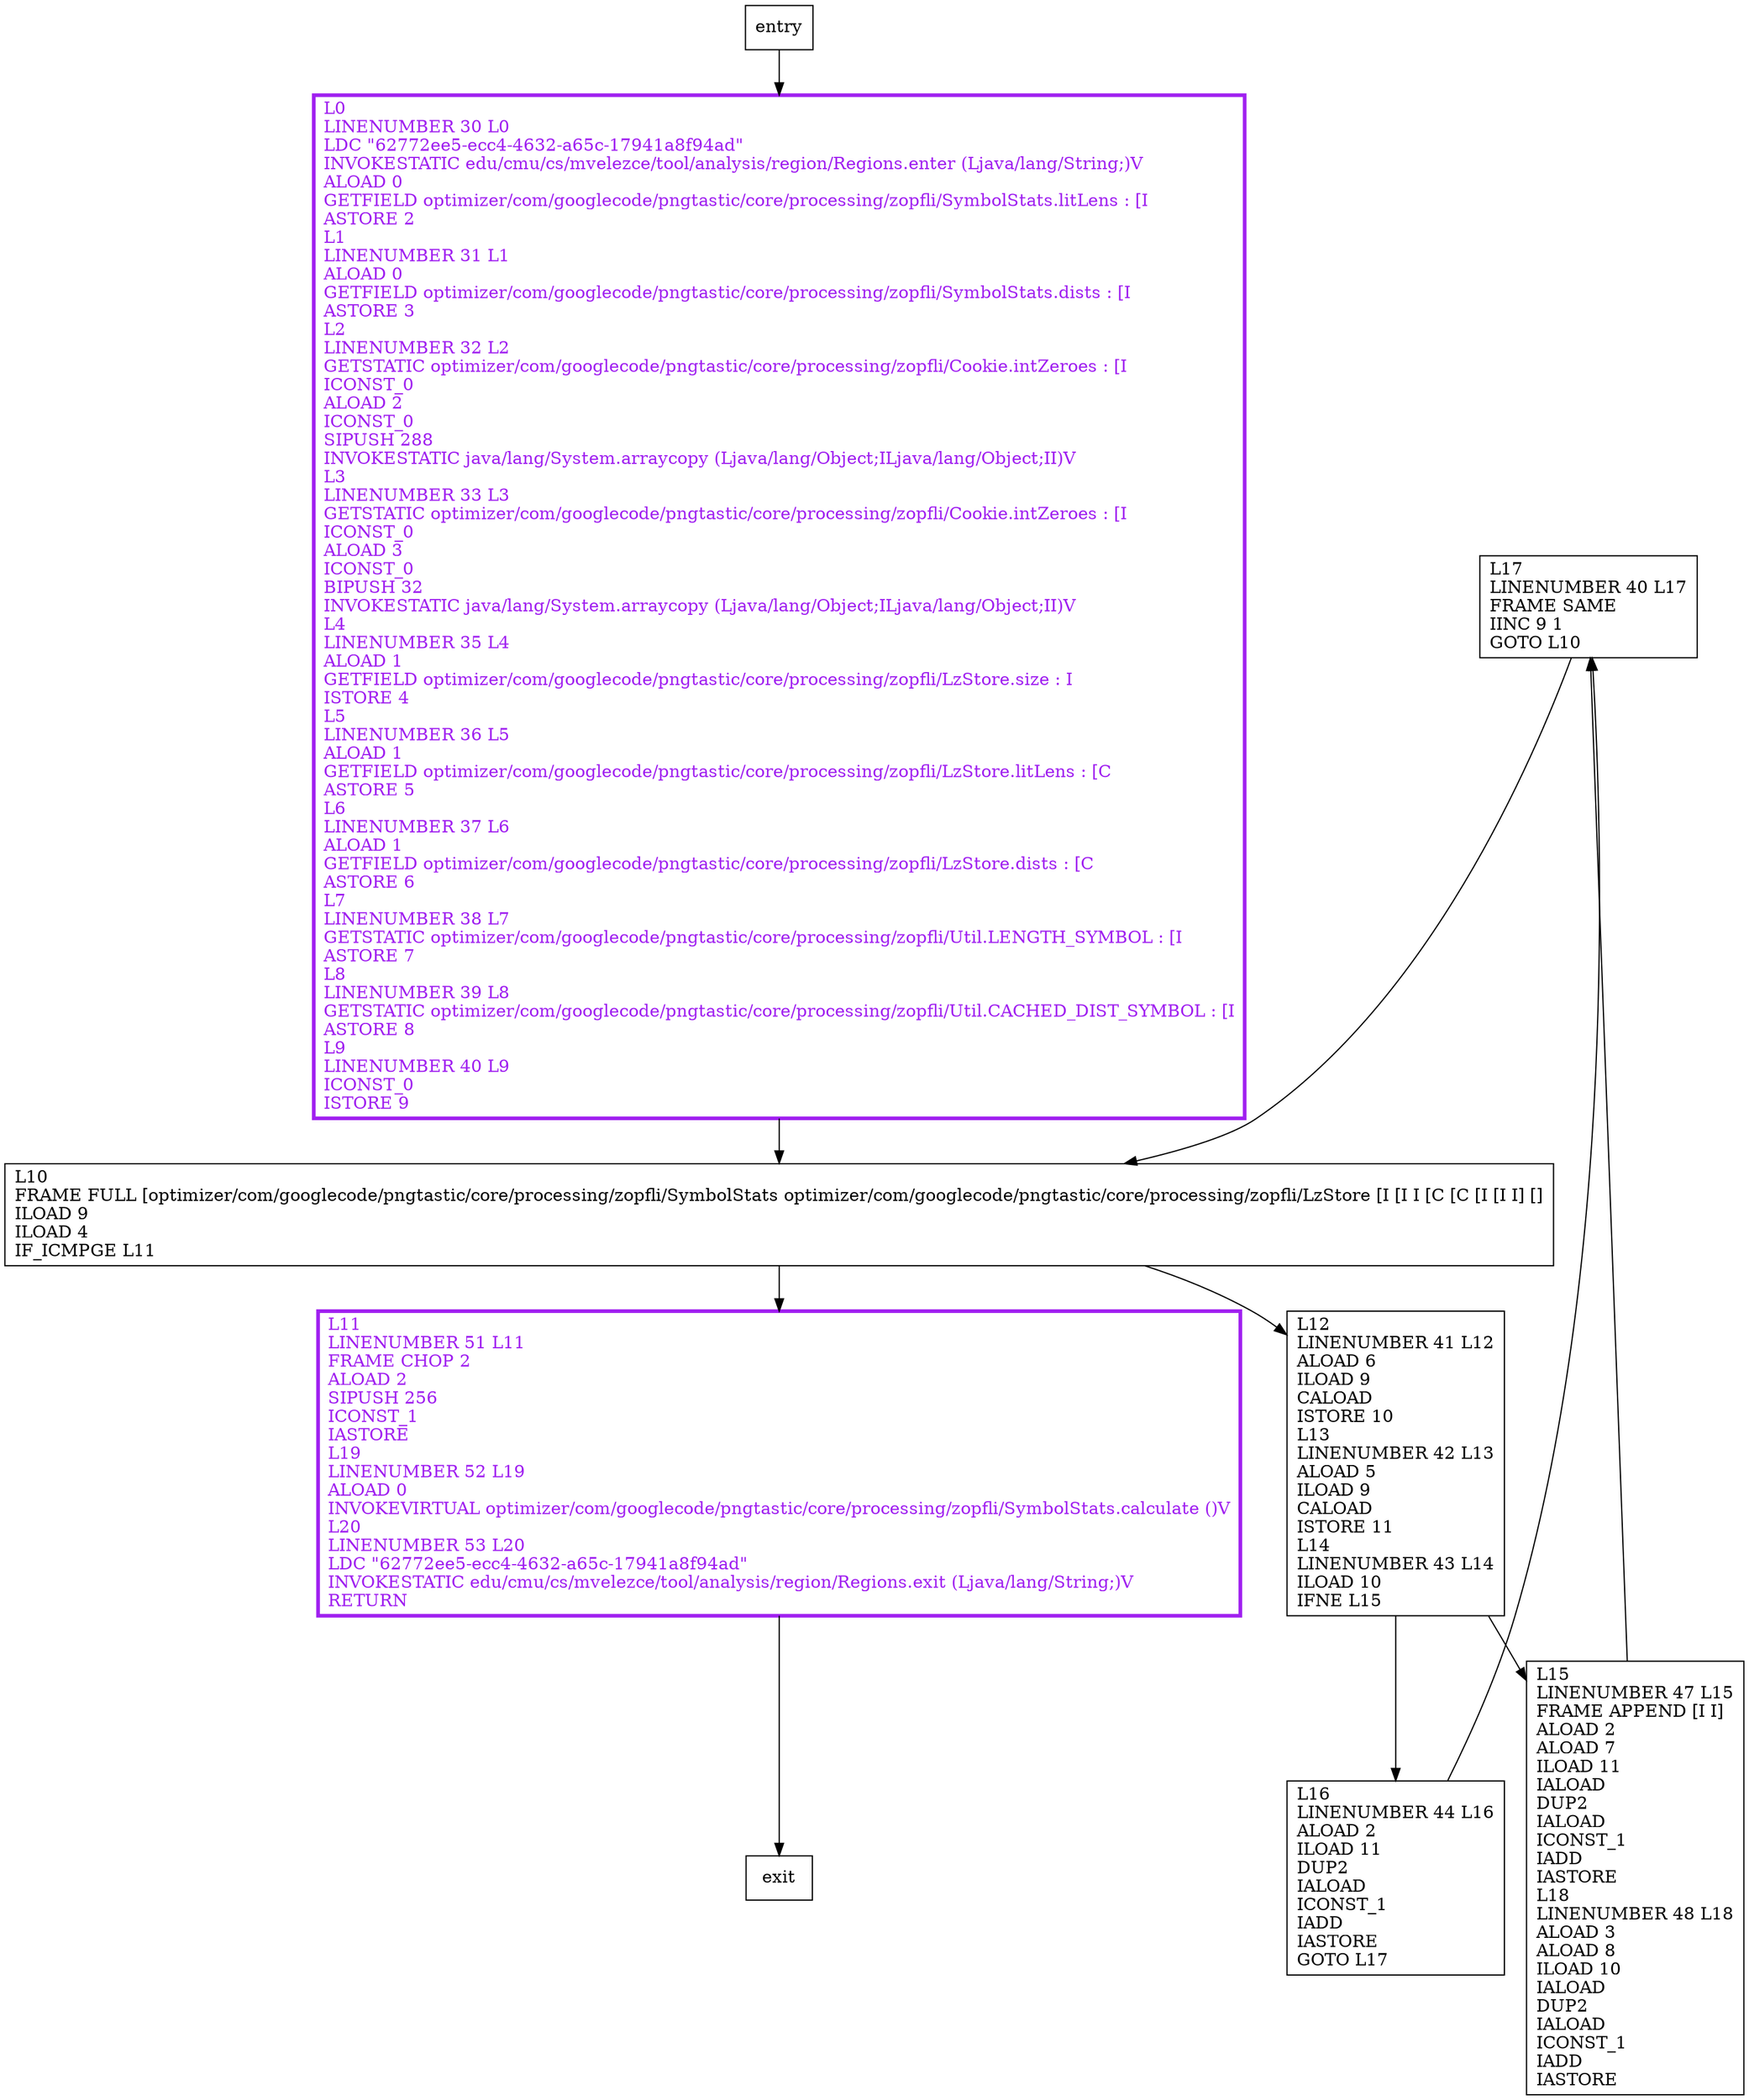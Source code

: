 digraph getFreqs {
node [shape=record];
120360571 [label="L17\lLINENUMBER 40 L17\lFRAME SAME\lIINC 9 1\lGOTO L10\l"];
1710814638 [label="L10\lFRAME FULL [optimizer/com/googlecode/pngtastic/core/processing/zopfli/SymbolStats optimizer/com/googlecode/pngtastic/core/processing/zopfli/LzStore [I [I I [C [C [I [I I] []\lILOAD 9\lILOAD 4\lIF_ICMPGE L11\l"];
253601149 [label="L12\lLINENUMBER 41 L12\lALOAD 6\lILOAD 9\lCALOAD\lISTORE 10\lL13\lLINENUMBER 42 L13\lALOAD 5\lILOAD 9\lCALOAD\lISTORE 11\lL14\lLINENUMBER 43 L14\lILOAD 10\lIFNE L15\l"];
26540753 [label="L15\lLINENUMBER 47 L15\lFRAME APPEND [I I]\lALOAD 2\lALOAD 7\lILOAD 11\lIALOAD\lDUP2\lIALOAD\lICONST_1\lIADD\lIASTORE\lL18\lLINENUMBER 48 L18\lALOAD 3\lALOAD 8\lILOAD 10\lIALOAD\lDUP2\lIALOAD\lICONST_1\lIADD\lIASTORE\l"];
648786246 [label="L16\lLINENUMBER 44 L16\lALOAD 2\lILOAD 11\lDUP2\lIALOAD\lICONST_1\lIADD\lIASTORE\lGOTO L17\l"];
403170294 [label="L0\lLINENUMBER 30 L0\lLDC \"62772ee5-ecc4-4632-a65c-17941a8f94ad\"\lINVOKESTATIC edu/cmu/cs/mvelezce/tool/analysis/region/Regions.enter (Ljava/lang/String;)V\lALOAD 0\lGETFIELD optimizer/com/googlecode/pngtastic/core/processing/zopfli/SymbolStats.litLens : [I\lASTORE 2\lL1\lLINENUMBER 31 L1\lALOAD 0\lGETFIELD optimizer/com/googlecode/pngtastic/core/processing/zopfli/SymbolStats.dists : [I\lASTORE 3\lL2\lLINENUMBER 32 L2\lGETSTATIC optimizer/com/googlecode/pngtastic/core/processing/zopfli/Cookie.intZeroes : [I\lICONST_0\lALOAD 2\lICONST_0\lSIPUSH 288\lINVOKESTATIC java/lang/System.arraycopy (Ljava/lang/Object;ILjava/lang/Object;II)V\lL3\lLINENUMBER 33 L3\lGETSTATIC optimizer/com/googlecode/pngtastic/core/processing/zopfli/Cookie.intZeroes : [I\lICONST_0\lALOAD 3\lICONST_0\lBIPUSH 32\lINVOKESTATIC java/lang/System.arraycopy (Ljava/lang/Object;ILjava/lang/Object;II)V\lL4\lLINENUMBER 35 L4\lALOAD 1\lGETFIELD optimizer/com/googlecode/pngtastic/core/processing/zopfli/LzStore.size : I\lISTORE 4\lL5\lLINENUMBER 36 L5\lALOAD 1\lGETFIELD optimizer/com/googlecode/pngtastic/core/processing/zopfli/LzStore.litLens : [C\lASTORE 5\lL6\lLINENUMBER 37 L6\lALOAD 1\lGETFIELD optimizer/com/googlecode/pngtastic/core/processing/zopfli/LzStore.dists : [C\lASTORE 6\lL7\lLINENUMBER 38 L7\lGETSTATIC optimizer/com/googlecode/pngtastic/core/processing/zopfli/Util.LENGTH_SYMBOL : [I\lASTORE 7\lL8\lLINENUMBER 39 L8\lGETSTATIC optimizer/com/googlecode/pngtastic/core/processing/zopfli/Util.CACHED_DIST_SYMBOL : [I\lASTORE 8\lL9\lLINENUMBER 40 L9\lICONST_0\lISTORE 9\l"];
1208825205 [label="L11\lLINENUMBER 51 L11\lFRAME CHOP 2\lALOAD 2\lSIPUSH 256\lICONST_1\lIASTORE\lL19\lLINENUMBER 52 L19\lALOAD 0\lINVOKEVIRTUAL optimizer/com/googlecode/pngtastic/core/processing/zopfli/SymbolStats.calculate ()V\lL20\lLINENUMBER 53 L20\lLDC \"62772ee5-ecc4-4632-a65c-17941a8f94ad\"\lINVOKESTATIC edu/cmu/cs/mvelezce/tool/analysis/region/Regions.exit (Ljava/lang/String;)V\lRETURN\l"];
entry;
exit;
entry -> 403170294;
120360571 -> 1710814638;
1710814638 -> 253601149;
1710814638 -> 1208825205;
253601149 -> 26540753;
253601149 -> 648786246;
26540753 -> 120360571;
648786246 -> 120360571;
403170294 -> 1710814638;
1208825205 -> exit;
403170294[fontcolor="purple", penwidth=3, color="purple"];
1208825205[fontcolor="purple", penwidth=3, color="purple"];
}
